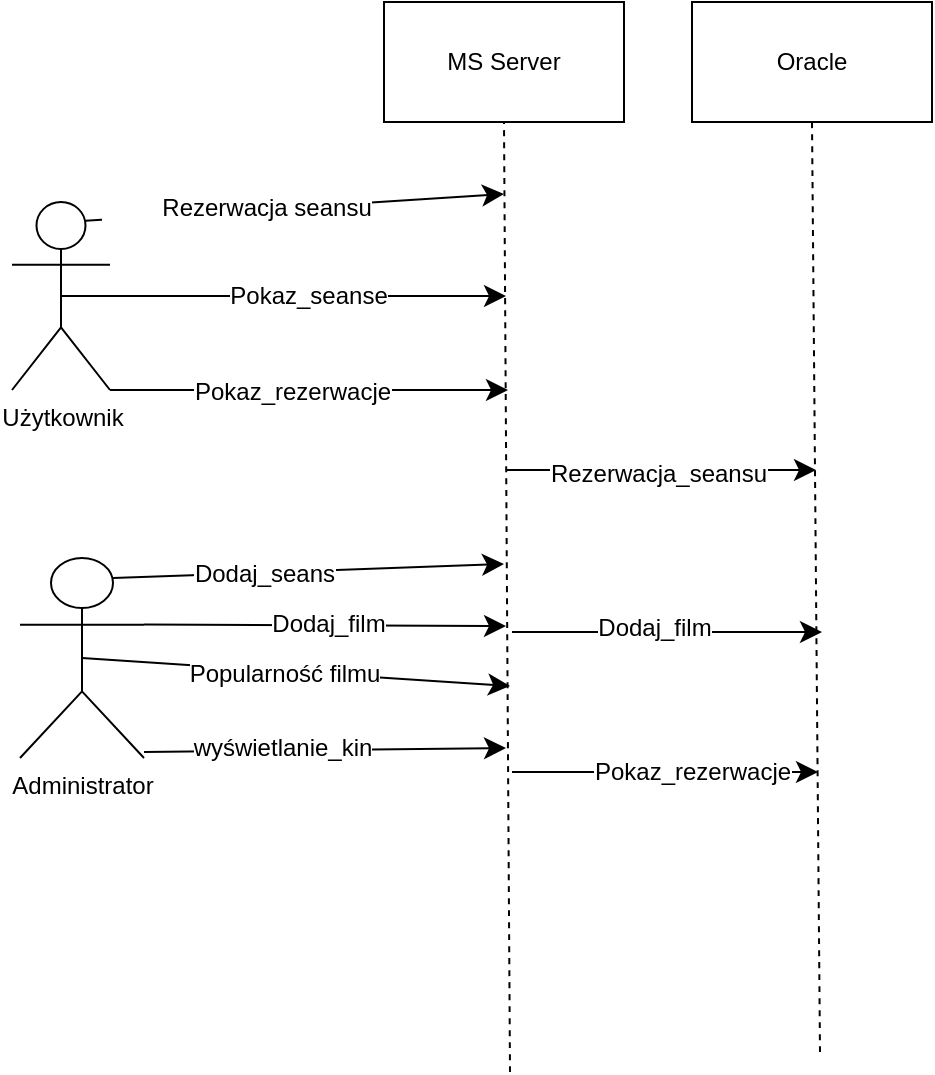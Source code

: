 <mxfile version="27.1.5">
  <diagram name="Strona-1" id="xqY9L8ijfIPU3Z0NwXGj">
    <mxGraphModel dx="1273" dy="540" grid="0" gridSize="10" guides="1" tooltips="1" connect="1" arrows="1" fold="1" page="0" pageScale="1" pageWidth="827" pageHeight="1169" math="0" shadow="0">
      <root>
        <mxCell id="0" />
        <mxCell id="1" parent="0" />
        <mxCell id="rQ2df4vWdalVbfbEbj8P-9" style="edgeStyle=none;curved=1;rounded=0;orthogonalLoop=1;jettySize=auto;html=1;exitX=0.75;exitY=0.1;exitDx=0;exitDy=0;exitPerimeter=0;fontSize=12;startSize=8;endSize=8;" parent="1" source="rQ2df4vWdalVbfbEbj8P-1" edge="1">
          <mxGeometry relative="1" as="geometry">
            <mxPoint x="344" y="196" as="targetPoint" />
          </mxGeometry>
        </mxCell>
        <mxCell id="rQ2df4vWdalVbfbEbj8P-10" value="&amp;nbsp; &amp;nbsp; &amp;nbsp; &amp;nbsp; &amp;nbsp;Rezerwacja seansu" style="edgeLabel;html=1;align=center;verticalAlign=middle;resizable=0;points=[];fontSize=12;" parent="rQ2df4vWdalVbfbEbj8P-9" vertex="1" connectable="0">
          <mxGeometry x="-0.283" y="2" relative="1" as="geometry">
            <mxPoint as="offset" />
          </mxGeometry>
        </mxCell>
        <mxCell id="rQ2df4vWdalVbfbEbj8P-1" value="Użytkownik" style="shape=umlActor;verticalLabelPosition=bottom;verticalAlign=top;html=1;outlineConnect=0;" parent="1" vertex="1">
          <mxGeometry x="98" y="200" width="49" height="94" as="geometry" />
        </mxCell>
        <mxCell id="rQ2df4vWdalVbfbEbj8P-2" value="Administrator" style="shape=umlActor;verticalLabelPosition=bottom;verticalAlign=top;html=1;outlineConnect=0;" parent="1" vertex="1">
          <mxGeometry x="102" y="378" width="62" height="100" as="geometry" />
        </mxCell>
        <mxCell id="rQ2df4vWdalVbfbEbj8P-3" value="MS Server" style="rounded=0;whiteSpace=wrap;html=1;" parent="1" vertex="1">
          <mxGeometry x="284" y="100" width="120" height="60" as="geometry" />
        </mxCell>
        <mxCell id="rQ2df4vWdalVbfbEbj8P-4" value="Oracle" style="rounded=0;whiteSpace=wrap;html=1;" parent="1" vertex="1">
          <mxGeometry x="438" y="100" width="120" height="60" as="geometry" />
        </mxCell>
        <mxCell id="rQ2df4vWdalVbfbEbj8P-5" value="" style="endArrow=none;dashed=1;html=1;rounded=0;fontSize=12;startSize=8;endSize=8;curved=1;entryX=0.5;entryY=1;entryDx=0;entryDy=0;" parent="1" target="rQ2df4vWdalVbfbEbj8P-3" edge="1">
          <mxGeometry width="50" height="50" relative="1" as="geometry">
            <mxPoint x="347" y="635" as="sourcePoint" />
            <mxPoint x="431" y="365" as="targetPoint" />
          </mxGeometry>
        </mxCell>
        <mxCell id="rQ2df4vWdalVbfbEbj8P-6" value="" style="endArrow=none;dashed=1;html=1;rounded=0;fontSize=12;startSize=8;endSize=8;curved=1;entryX=0.5;entryY=1;entryDx=0;entryDy=0;" parent="1" target="rQ2df4vWdalVbfbEbj8P-4" edge="1">
          <mxGeometry width="50" height="50" relative="1" as="geometry">
            <mxPoint x="502" y="625" as="sourcePoint" />
            <mxPoint x="492" y="173" as="targetPoint" />
          </mxGeometry>
        </mxCell>
        <mxCell id="rQ2df4vWdalVbfbEbj8P-11" value="" style="endArrow=classic;html=1;rounded=0;fontSize=12;startSize=8;endSize=8;curved=1;exitX=0.5;exitY=0.5;exitDx=0;exitDy=0;exitPerimeter=0;" parent="1" source="rQ2df4vWdalVbfbEbj8P-1" edge="1">
          <mxGeometry width="50" height="50" relative="1" as="geometry">
            <mxPoint x="381" y="415" as="sourcePoint" />
            <mxPoint x="345" y="247" as="targetPoint" />
          </mxGeometry>
        </mxCell>
        <mxCell id="rQ2df4vWdalVbfbEbj8P-12" value="Pokaz_seanse" style="edgeLabel;html=1;align=center;verticalAlign=middle;resizable=0;points=[];fontSize=12;" parent="rQ2df4vWdalVbfbEbj8P-11" vertex="1" connectable="0">
          <mxGeometry x="0.11" relative="1" as="geometry">
            <mxPoint as="offset" />
          </mxGeometry>
        </mxCell>
        <mxCell id="rQ2df4vWdalVbfbEbj8P-14" value="" style="endArrow=classic;html=1;rounded=0;fontSize=12;startSize=8;endSize=8;curved=1;exitX=1;exitY=1;exitDx=0;exitDy=0;exitPerimeter=0;" parent="1" source="rQ2df4vWdalVbfbEbj8P-1" edge="1">
          <mxGeometry width="50" height="50" relative="1" as="geometry">
            <mxPoint x="197" y="275" as="sourcePoint" />
            <mxPoint x="346" y="294" as="targetPoint" />
          </mxGeometry>
        </mxCell>
        <mxCell id="rQ2df4vWdalVbfbEbj8P-15" value="Pokaz_rezerwacje" style="edgeLabel;html=1;align=center;verticalAlign=middle;resizable=0;points=[];fontSize=12;" parent="rQ2df4vWdalVbfbEbj8P-14" vertex="1" connectable="0">
          <mxGeometry x="-0.267" y="-1" relative="1" as="geometry">
            <mxPoint x="18" as="offset" />
          </mxGeometry>
        </mxCell>
        <mxCell id="rQ2df4vWdalVbfbEbj8P-16" value="" style="endArrow=classic;html=1;rounded=0;fontSize=12;startSize=8;endSize=8;curved=1;exitX=0.75;exitY=0.1;exitDx=0;exitDy=0;exitPerimeter=0;" parent="1" source="rQ2df4vWdalVbfbEbj8P-2" edge="1">
          <mxGeometry width="50" height="50" relative="1" as="geometry">
            <mxPoint x="381" y="415" as="sourcePoint" />
            <mxPoint x="344" y="381" as="targetPoint" />
          </mxGeometry>
        </mxCell>
        <mxCell id="rQ2df4vWdalVbfbEbj8P-17" value="Dodaj_seans" style="edgeLabel;html=1;align=center;verticalAlign=middle;resizable=0;points=[];fontSize=12;" parent="rQ2df4vWdalVbfbEbj8P-16" vertex="1" connectable="0">
          <mxGeometry x="-0.229" relative="1" as="geometry">
            <mxPoint as="offset" />
          </mxGeometry>
        </mxCell>
        <mxCell id="rQ2df4vWdalVbfbEbj8P-18" value="" style="endArrow=classic;html=1;rounded=0;fontSize=12;startSize=8;endSize=8;curved=1;exitX=1;exitY=0.333;exitDx=0;exitDy=0;exitPerimeter=0;" parent="1" source="rQ2df4vWdalVbfbEbj8P-2" edge="1">
          <mxGeometry width="50" height="50" relative="1" as="geometry">
            <mxPoint x="381" y="415" as="sourcePoint" />
            <mxPoint x="345" y="412" as="targetPoint" />
          </mxGeometry>
        </mxCell>
        <mxCell id="rQ2df4vWdalVbfbEbj8P-19" value="Dodaj_film" style="edgeLabel;html=1;align=center;verticalAlign=middle;resizable=0;points=[];fontSize=12;" parent="rQ2df4vWdalVbfbEbj8P-18" vertex="1" connectable="0">
          <mxGeometry x="0.009" y="1" relative="1" as="geometry">
            <mxPoint as="offset" />
          </mxGeometry>
        </mxCell>
        <mxCell id="rQ2df4vWdalVbfbEbj8P-20" value="" style="endArrow=classic;html=1;rounded=0;fontSize=12;startSize=8;endSize=8;curved=1;exitX=0.5;exitY=0.5;exitDx=0;exitDy=0;exitPerimeter=0;" parent="1" source="rQ2df4vWdalVbfbEbj8P-2" edge="1">
          <mxGeometry width="50" height="50" relative="1" as="geometry">
            <mxPoint x="381" y="415" as="sourcePoint" />
            <mxPoint x="347" y="442" as="targetPoint" />
          </mxGeometry>
        </mxCell>
        <mxCell id="rQ2df4vWdalVbfbEbj8P-21" value="Popularność filmu" style="edgeLabel;html=1;align=center;verticalAlign=middle;resizable=0;points=[];fontSize=12;" parent="rQ2df4vWdalVbfbEbj8P-20" vertex="1" connectable="0">
          <mxGeometry x="-0.295" y="2" relative="1" as="geometry">
            <mxPoint x="25" y="5" as="offset" />
          </mxGeometry>
        </mxCell>
        <mxCell id="rQ2df4vWdalVbfbEbj8P-22" value="" style="endArrow=classic;html=1;rounded=0;fontSize=12;startSize=8;endSize=8;curved=1;" parent="1" edge="1">
          <mxGeometry width="50" height="50" relative="1" as="geometry">
            <mxPoint x="345" y="334" as="sourcePoint" />
            <mxPoint x="500" y="334" as="targetPoint" />
          </mxGeometry>
        </mxCell>
        <mxCell id="rQ2df4vWdalVbfbEbj8P-23" value="Rezerwacja_seansu" style="edgeLabel;html=1;align=center;verticalAlign=middle;resizable=0;points=[];fontSize=12;" parent="rQ2df4vWdalVbfbEbj8P-22" vertex="1" connectable="0">
          <mxGeometry x="-0.027" y="-2" relative="1" as="geometry">
            <mxPoint as="offset" />
          </mxGeometry>
        </mxCell>
        <mxCell id="rQ2df4vWdalVbfbEbj8P-24" value="" style="endArrow=classic;html=1;rounded=0;fontSize=12;startSize=8;endSize=8;curved=1;" parent="1" edge="1">
          <mxGeometry width="50" height="50" relative="1" as="geometry">
            <mxPoint x="348" y="415" as="sourcePoint" />
            <mxPoint x="503" y="415" as="targetPoint" />
          </mxGeometry>
        </mxCell>
        <mxCell id="rQ2df4vWdalVbfbEbj8P-25" value="Dodaj_film" style="edgeLabel;html=1;align=center;verticalAlign=middle;resizable=0;points=[];fontSize=12;" parent="rQ2df4vWdalVbfbEbj8P-24" vertex="1" connectable="0">
          <mxGeometry x="-0.092" y="2" relative="1" as="geometry">
            <mxPoint as="offset" />
          </mxGeometry>
        </mxCell>
        <mxCell id="rQ2df4vWdalVbfbEbj8P-28" value="" style="endArrow=classic;html=1;rounded=0;fontSize=12;startSize=8;endSize=8;curved=1;" parent="1" edge="1">
          <mxGeometry width="50" height="50" relative="1" as="geometry">
            <mxPoint x="348" y="485" as="sourcePoint" />
            <mxPoint x="501" y="485" as="targetPoint" />
          </mxGeometry>
        </mxCell>
        <mxCell id="rQ2df4vWdalVbfbEbj8P-29" value="Pokaz_rezerwacje" style="edgeLabel;html=1;align=center;verticalAlign=middle;resizable=0;points=[];fontSize=12;" parent="rQ2df4vWdalVbfbEbj8P-28" vertex="1" connectable="0">
          <mxGeometry x="0.169" relative="1" as="geometry">
            <mxPoint as="offset" />
          </mxGeometry>
        </mxCell>
        <mxCell id="rQ2df4vWdalVbfbEbj8P-31" value="" style="endArrow=classic;html=1;rounded=0;fontSize=12;startSize=8;endSize=8;curved=1;" parent="1" edge="1">
          <mxGeometry width="50" height="50" relative="1" as="geometry">
            <mxPoint x="164" y="475" as="sourcePoint" />
            <mxPoint x="345" y="473" as="targetPoint" />
          </mxGeometry>
        </mxCell>
        <mxCell id="rQ2df4vWdalVbfbEbj8P-32" value="wyświetlanie_kin" style="edgeLabel;html=1;align=center;verticalAlign=middle;resizable=0;points=[];fontSize=12;" parent="rQ2df4vWdalVbfbEbj8P-31" vertex="1" connectable="0">
          <mxGeometry x="-0.247" y="1" relative="1" as="geometry">
            <mxPoint x="1" as="offset" />
          </mxGeometry>
        </mxCell>
      </root>
    </mxGraphModel>
  </diagram>
</mxfile>

